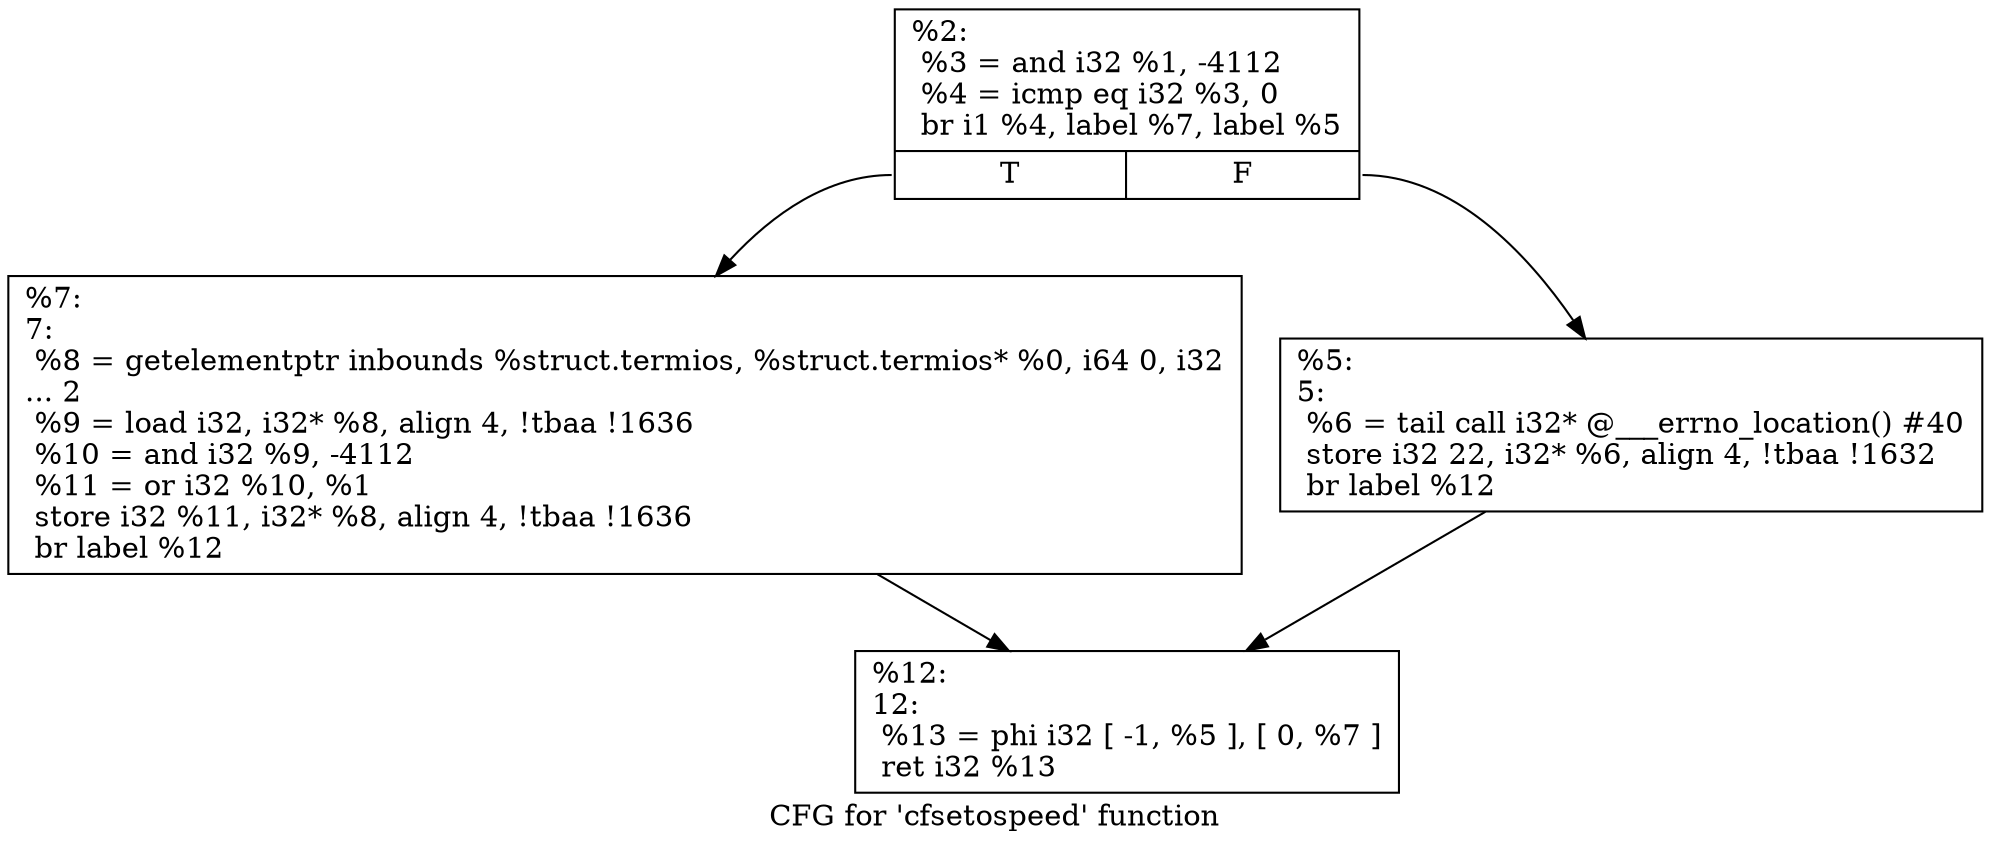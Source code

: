 digraph "CFG for 'cfsetospeed' function" {
	label="CFG for 'cfsetospeed' function";

	Node0x1e776d0 [shape=record,label="{%2:\l  %3 = and i32 %1, -4112\l  %4 = icmp eq i32 %3, 0\l  br i1 %4, label %7, label %5\l|{<s0>T|<s1>F}}"];
	Node0x1e776d0:s0 -> Node0x1e77930;
	Node0x1e776d0:s1 -> Node0x1e778e0;
	Node0x1e778e0 [shape=record,label="{%5:\l5:                                                \l  %6 = tail call i32* @___errno_location() #40\l  store i32 22, i32* %6, align 4, !tbaa !1632\l  br label %12\l}"];
	Node0x1e778e0 -> Node0x1e77980;
	Node0x1e77930 [shape=record,label="{%7:\l7:                                                \l  %8 = getelementptr inbounds %struct.termios, %struct.termios* %0, i64 0, i32\l... 2\l  %9 = load i32, i32* %8, align 4, !tbaa !1636\l  %10 = and i32 %9, -4112\l  %11 = or i32 %10, %1\l  store i32 %11, i32* %8, align 4, !tbaa !1636\l  br label %12\l}"];
	Node0x1e77930 -> Node0x1e77980;
	Node0x1e77980 [shape=record,label="{%12:\l12:                                               \l  %13 = phi i32 [ -1, %5 ], [ 0, %7 ]\l  ret i32 %13\l}"];
}
